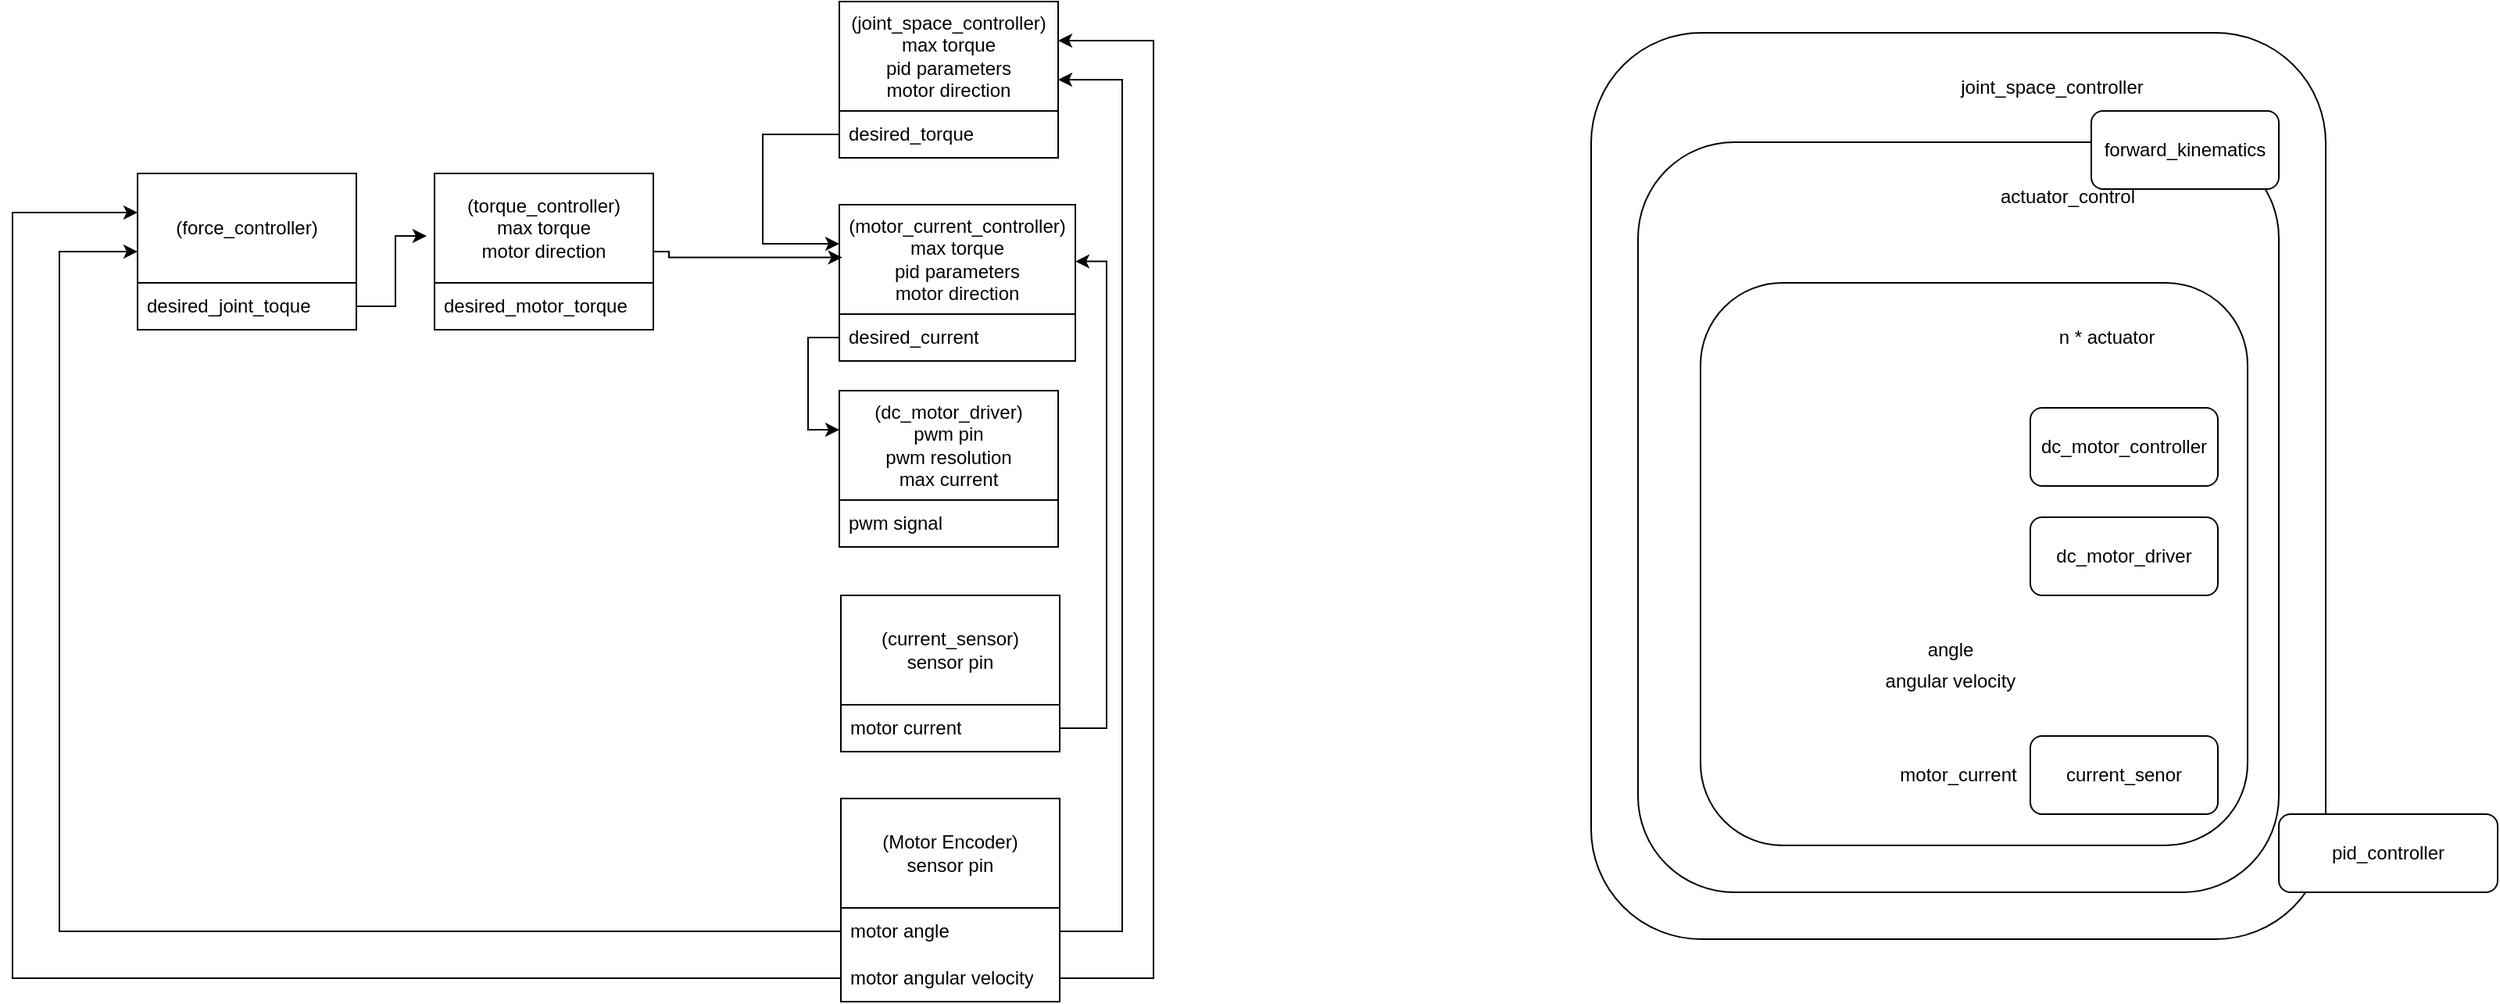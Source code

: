 <mxfile version="22.1.16" type="github">
  <diagram name="Page-1" id="DlFzQsnIKA9ZiB27n3Mt">
    <mxGraphModel dx="1950" dy="585" grid="1" gridSize="10" guides="1" tooltips="1" connect="1" arrows="1" fold="1" page="1" pageScale="1" pageWidth="850" pageHeight="1100" math="0" shadow="0">
      <root>
        <mxCell id="0" />
        <mxCell id="1" parent="0" />
        <mxCell id="I6wAZpbOmi5jrmN-gjg5-5" value="" style="rounded=1;whiteSpace=wrap;html=1;" vertex="1" parent="1">
          <mxGeometry x="260" y="40" width="470" height="580" as="geometry" />
        </mxCell>
        <mxCell id="I6wAZpbOmi5jrmN-gjg5-16" value="" style="rounded=1;whiteSpace=wrap;html=1;" vertex="1" parent="1">
          <mxGeometry x="290" y="110" width="410" height="480" as="geometry" />
        </mxCell>
        <mxCell id="I6wAZpbOmi5jrmN-gjg5-1" value="" style="rounded=1;whiteSpace=wrap;html=1;" vertex="1" parent="1">
          <mxGeometry x="330" y="200" width="350" height="360" as="geometry" />
        </mxCell>
        <mxCell id="I6wAZpbOmi5jrmN-gjg5-2" value="dc_motor_controller" style="rounded=1;whiteSpace=wrap;html=1;" vertex="1" parent="1">
          <mxGeometry x="541" y="280" width="120" height="50" as="geometry" />
        </mxCell>
        <mxCell id="I6wAZpbOmi5jrmN-gjg5-20" style="edgeStyle=orthogonalEdgeStyle;rounded=0;orthogonalLoop=1;jettySize=auto;html=1;exitX=1;exitY=0.5;exitDx=0;exitDy=0;" edge="1" parent="1" source="I6wAZpbOmi5jrmN-gjg5-3">
          <mxGeometry relative="1" as="geometry">
            <mxPoint x="650" y="365" as="targetPoint" />
          </mxGeometry>
        </mxCell>
        <mxCell id="I6wAZpbOmi5jrmN-gjg5-3" value="dc_motor_driver" style="rounded=1;whiteSpace=wrap;html=1;" vertex="1" parent="1">
          <mxGeometry x="541" y="350" width="120" height="50" as="geometry" />
        </mxCell>
        <mxCell id="I6wAZpbOmi5jrmN-gjg5-4" value="forward_kinematics" style="rounded=1;whiteSpace=wrap;html=1;" vertex="1" parent="1">
          <mxGeometry x="580" y="90" width="120" height="50" as="geometry" />
        </mxCell>
        <mxCell id="I6wAZpbOmi5jrmN-gjg5-6" value="pid_controller" style="rounded=1;whiteSpace=wrap;html=1;" vertex="1" parent="1">
          <mxGeometry x="700" y="540" width="140" height="50" as="geometry" />
        </mxCell>
        <mxCell id="I6wAZpbOmi5jrmN-gjg5-8" value="current_senor" style="rounded=1;whiteSpace=wrap;html=1;" vertex="1" parent="1">
          <mxGeometry x="541" y="490" width="120" height="50" as="geometry" />
        </mxCell>
        <mxCell id="I6wAZpbOmi5jrmN-gjg5-17" value="actuator_control" style="text;html=1;strokeColor=none;fillColor=none;align=center;verticalAlign=middle;whiteSpace=wrap;rounded=0;" vertex="1" parent="1">
          <mxGeometry x="535" y="130" width="60" height="30" as="geometry" />
        </mxCell>
        <mxCell id="I6wAZpbOmi5jrmN-gjg5-18" value="n * actuator" style="text;html=1;strokeColor=none;fillColor=none;align=center;verticalAlign=middle;whiteSpace=wrap;rounded=0;" vertex="1" parent="1">
          <mxGeometry x="545" y="220" width="90" height="30" as="geometry" />
        </mxCell>
        <mxCell id="I6wAZpbOmi5jrmN-gjg5-19" value="joint_space_controller" style="text;html=1;strokeColor=none;fillColor=none;align=center;verticalAlign=middle;whiteSpace=wrap;rounded=0;" vertex="1" parent="1">
          <mxGeometry x="525" y="60" width="60" height="30" as="geometry" />
        </mxCell>
        <mxCell id="I6wAZpbOmi5jrmN-gjg5-28" value="motor_current" style="text;html=1;strokeColor=none;fillColor=none;align=center;verticalAlign=middle;whiteSpace=wrap;rounded=0;" vertex="1" parent="1">
          <mxGeometry x="465" y="500" width="60" height="30" as="geometry" />
        </mxCell>
        <mxCell id="I6wAZpbOmi5jrmN-gjg5-29" value="angle" style="text;html=1;strokeColor=none;fillColor=none;align=center;verticalAlign=middle;whiteSpace=wrap;rounded=0;" vertex="1" parent="1">
          <mxGeometry x="440" y="420" width="100" height="30" as="geometry" />
        </mxCell>
        <mxCell id="I6wAZpbOmi5jrmN-gjg5-30" value="angular velocity" style="text;html=1;strokeColor=none;fillColor=none;align=center;verticalAlign=middle;whiteSpace=wrap;rounded=0;" vertex="1" parent="1">
          <mxGeometry x="440" y="440" width="100" height="30" as="geometry" />
        </mxCell>
        <mxCell id="I6wAZpbOmi5jrmN-gjg5-31" value="(Motor Encoder)&lt;br&gt;sensor pin" style="swimlane;fontStyle=0;childLayout=stackLayout;horizontal=1;startSize=70;horizontalStack=0;resizeParent=1;resizeParentMax=0;resizeLast=0;collapsible=1;marginBottom=0;whiteSpace=wrap;html=1;" vertex="1" parent="1">
          <mxGeometry x="-220" y="530" width="140" height="130" as="geometry" />
        </mxCell>
        <mxCell id="I6wAZpbOmi5jrmN-gjg5-32" value="motor angle" style="text;strokeColor=none;fillColor=none;align=left;verticalAlign=middle;spacingLeft=4;spacingRight=4;overflow=hidden;points=[[0,0.5],[1,0.5]];portConstraint=eastwest;rotatable=0;whiteSpace=wrap;html=1;" vertex="1" parent="I6wAZpbOmi5jrmN-gjg5-31">
          <mxGeometry y="70" width="140" height="30" as="geometry" />
        </mxCell>
        <mxCell id="I6wAZpbOmi5jrmN-gjg5-33" value="motor angular velocity" style="text;strokeColor=none;fillColor=none;align=left;verticalAlign=middle;spacingLeft=4;spacingRight=4;overflow=hidden;points=[[0,0.5],[1,0.5]];portConstraint=eastwest;rotatable=0;whiteSpace=wrap;html=1;" vertex="1" parent="I6wAZpbOmi5jrmN-gjg5-31">
          <mxGeometry y="100" width="140" height="30" as="geometry" />
        </mxCell>
        <mxCell id="I6wAZpbOmi5jrmN-gjg5-36" value="(dc_motor_driver)&lt;br&gt;pwm pin&lt;br&gt;pwm resolution&lt;br&gt;max current" style="swimlane;fontStyle=0;childLayout=stackLayout;horizontal=1;startSize=70;horizontalStack=0;resizeParent=1;resizeParentMax=0;resizeLast=0;collapsible=1;marginBottom=0;whiteSpace=wrap;html=1;" vertex="1" parent="1">
          <mxGeometry x="-221" y="269" width="140" height="100" as="geometry" />
        </mxCell>
        <mxCell id="I6wAZpbOmi5jrmN-gjg5-37" value="pwm signal" style="text;strokeColor=none;fillColor=none;align=left;verticalAlign=middle;spacingLeft=4;spacingRight=4;overflow=hidden;points=[[0,0.5],[1,0.5]];portConstraint=eastwest;rotatable=0;whiteSpace=wrap;html=1;" vertex="1" parent="I6wAZpbOmi5jrmN-gjg5-36">
          <mxGeometry y="70" width="140" height="30" as="geometry" />
        </mxCell>
        <mxCell id="I6wAZpbOmi5jrmN-gjg5-39" value="(current_sensor)&lt;br&gt;sensor pin" style="swimlane;fontStyle=0;childLayout=stackLayout;horizontal=1;startSize=70;horizontalStack=0;resizeParent=1;resizeParentMax=0;resizeLast=0;collapsible=1;marginBottom=0;whiteSpace=wrap;html=1;" vertex="1" parent="1">
          <mxGeometry x="-220" y="400" width="140" height="100" as="geometry" />
        </mxCell>
        <mxCell id="I6wAZpbOmi5jrmN-gjg5-40" value="motor current" style="text;strokeColor=none;fillColor=none;align=left;verticalAlign=middle;spacingLeft=4;spacingRight=4;overflow=hidden;points=[[0,0.5],[1,0.5]];portConstraint=eastwest;rotatable=0;whiteSpace=wrap;html=1;" vertex="1" parent="I6wAZpbOmi5jrmN-gjg5-39">
          <mxGeometry y="70" width="140" height="30" as="geometry" />
        </mxCell>
        <mxCell id="I6wAZpbOmi5jrmN-gjg5-41" value="(motor_current_controller)&lt;br&gt;max torque&lt;br&gt;pid parameters&lt;br&gt;motor direction" style="swimlane;fontStyle=0;childLayout=stackLayout;horizontal=1;startSize=70;horizontalStack=0;resizeParent=1;resizeParentMax=0;resizeLast=0;collapsible=1;marginBottom=0;whiteSpace=wrap;html=1;" vertex="1" parent="1">
          <mxGeometry x="-221" y="150" width="151" height="100" as="geometry" />
        </mxCell>
        <mxCell id="I6wAZpbOmi5jrmN-gjg5-42" value="desired_current" style="text;strokeColor=none;fillColor=none;align=left;verticalAlign=middle;spacingLeft=4;spacingRight=4;overflow=hidden;points=[[0,0.5],[1,0.5]];portConstraint=eastwest;rotatable=0;whiteSpace=wrap;html=1;" vertex="1" parent="I6wAZpbOmi5jrmN-gjg5-41">
          <mxGeometry y="70" width="151" height="30" as="geometry" />
        </mxCell>
        <mxCell id="I6wAZpbOmi5jrmN-gjg5-44" style="edgeStyle=orthogonalEdgeStyle;rounded=0;orthogonalLoop=1;jettySize=auto;html=1;exitX=0;exitY=0.5;exitDx=0;exitDy=0;entryX=0;entryY=0.25;entryDx=0;entryDy=0;" edge="1" parent="1" source="I6wAZpbOmi5jrmN-gjg5-42" target="I6wAZpbOmi5jrmN-gjg5-36">
          <mxGeometry relative="1" as="geometry" />
        </mxCell>
        <mxCell id="I6wAZpbOmi5jrmN-gjg5-46" value="(joint_space_controller)&lt;br&gt;max torque&lt;br&gt;pid parameters&lt;br&gt;motor direction" style="swimlane;fontStyle=0;childLayout=stackLayout;horizontal=1;startSize=70;horizontalStack=0;resizeParent=1;resizeParentMax=0;resizeLast=0;collapsible=1;marginBottom=0;whiteSpace=wrap;html=1;" vertex="1" parent="1">
          <mxGeometry x="-221" y="20" width="140" height="100" as="geometry" />
        </mxCell>
        <mxCell id="I6wAZpbOmi5jrmN-gjg5-47" value="desired_torque" style="text;strokeColor=none;fillColor=none;align=left;verticalAlign=middle;spacingLeft=4;spacingRight=4;overflow=hidden;points=[[0,0.5],[1,0.5]];portConstraint=eastwest;rotatable=0;whiteSpace=wrap;html=1;" vertex="1" parent="I6wAZpbOmi5jrmN-gjg5-46">
          <mxGeometry y="70" width="140" height="30" as="geometry" />
        </mxCell>
        <mxCell id="I6wAZpbOmi5jrmN-gjg5-48" style="edgeStyle=orthogonalEdgeStyle;rounded=0;orthogonalLoop=1;jettySize=auto;html=1;exitX=0;exitY=0.5;exitDx=0;exitDy=0;entryX=0;entryY=0.25;entryDx=0;entryDy=0;" edge="1" parent="1" source="I6wAZpbOmi5jrmN-gjg5-47" target="I6wAZpbOmi5jrmN-gjg5-41">
          <mxGeometry relative="1" as="geometry">
            <Array as="points">
              <mxPoint x="-270" y="105" />
              <mxPoint x="-270" y="175" />
            </Array>
          </mxGeometry>
        </mxCell>
        <mxCell id="I6wAZpbOmi5jrmN-gjg5-49" style="edgeStyle=orthogonalEdgeStyle;rounded=0;orthogonalLoop=1;jettySize=auto;html=1;exitX=1;exitY=0.5;exitDx=0;exitDy=0;entryX=1;entryY=0.5;entryDx=0;entryDy=0;" edge="1" parent="1" source="I6wAZpbOmi5jrmN-gjg5-32" target="I6wAZpbOmi5jrmN-gjg5-46">
          <mxGeometry relative="1" as="geometry">
            <Array as="points">
              <mxPoint x="-40" y="615" />
              <mxPoint x="-40" y="70" />
            </Array>
          </mxGeometry>
        </mxCell>
        <mxCell id="I6wAZpbOmi5jrmN-gjg5-50" style="edgeStyle=orthogonalEdgeStyle;rounded=0;orthogonalLoop=1;jettySize=auto;html=1;exitX=1;exitY=0.5;exitDx=0;exitDy=0;entryX=1;entryY=0.25;entryDx=0;entryDy=0;" edge="1" parent="1" source="I6wAZpbOmi5jrmN-gjg5-33" target="I6wAZpbOmi5jrmN-gjg5-46">
          <mxGeometry relative="1" as="geometry">
            <Array as="points">
              <mxPoint x="-20" y="645" />
              <mxPoint x="-20" y="45" />
            </Array>
          </mxGeometry>
        </mxCell>
        <mxCell id="I6wAZpbOmi5jrmN-gjg5-51" value="(torque_controller)&lt;br&gt;max torque&lt;br&gt;motor direction" style="swimlane;fontStyle=0;childLayout=stackLayout;horizontal=1;startSize=70;horizontalStack=0;resizeParent=1;resizeParentMax=0;resizeLast=0;collapsible=1;marginBottom=0;whiteSpace=wrap;html=1;" vertex="1" parent="1">
          <mxGeometry x="-480" y="130" width="140" height="100" as="geometry" />
        </mxCell>
        <mxCell id="I6wAZpbOmi5jrmN-gjg5-52" value="desired_motor_torque" style="text;strokeColor=none;fillColor=none;align=left;verticalAlign=middle;spacingLeft=4;spacingRight=4;overflow=hidden;points=[[0,0.5],[1,0.5]];portConstraint=eastwest;rotatable=0;whiteSpace=wrap;html=1;" vertex="1" parent="I6wAZpbOmi5jrmN-gjg5-51">
          <mxGeometry y="70" width="140" height="30" as="geometry" />
        </mxCell>
        <mxCell id="I6wAZpbOmi5jrmN-gjg5-54" style="edgeStyle=orthogonalEdgeStyle;rounded=0;orthogonalLoop=1;jettySize=auto;html=1;exitX=1;exitY=0.5;exitDx=0;exitDy=0;entryX=0.012;entryY=0.338;entryDx=0;entryDy=0;entryPerimeter=0;" edge="1" parent="1" source="I6wAZpbOmi5jrmN-gjg5-51" target="I6wAZpbOmi5jrmN-gjg5-41">
          <mxGeometry relative="1" as="geometry">
            <Array as="points">
              <mxPoint x="-330" y="180" />
              <mxPoint x="-330" y="184" />
            </Array>
          </mxGeometry>
        </mxCell>
        <mxCell id="I6wAZpbOmi5jrmN-gjg5-56" value="(force_controller)&lt;br&gt;" style="swimlane;fontStyle=0;childLayout=stackLayout;horizontal=1;startSize=70;horizontalStack=0;resizeParent=1;resizeParentMax=0;resizeLast=0;collapsible=1;marginBottom=0;whiteSpace=wrap;html=1;" vertex="1" parent="1">
          <mxGeometry x="-670" y="130" width="140" height="100" as="geometry" />
        </mxCell>
        <mxCell id="I6wAZpbOmi5jrmN-gjg5-57" value="desired_joint_toque" style="text;strokeColor=none;fillColor=none;align=left;verticalAlign=middle;spacingLeft=4;spacingRight=4;overflow=hidden;points=[[0,0.5],[1,0.5]];portConstraint=eastwest;rotatable=0;whiteSpace=wrap;html=1;" vertex="1" parent="I6wAZpbOmi5jrmN-gjg5-56">
          <mxGeometry y="70" width="140" height="30" as="geometry" />
        </mxCell>
        <mxCell id="I6wAZpbOmi5jrmN-gjg5-58" style="edgeStyle=orthogonalEdgeStyle;rounded=0;orthogonalLoop=1;jettySize=auto;html=1;exitX=0;exitY=0.5;exitDx=0;exitDy=0;entryX=0;entryY=0.5;entryDx=0;entryDy=0;" edge="1" parent="1" source="I6wAZpbOmi5jrmN-gjg5-32" target="I6wAZpbOmi5jrmN-gjg5-56">
          <mxGeometry relative="1" as="geometry">
            <Array as="points">
              <mxPoint x="-720" y="615" />
              <mxPoint x="-720" y="180" />
              <mxPoint x="-680" y="180" />
            </Array>
          </mxGeometry>
        </mxCell>
        <mxCell id="I6wAZpbOmi5jrmN-gjg5-59" style="edgeStyle=orthogonalEdgeStyle;rounded=0;orthogonalLoop=1;jettySize=auto;html=1;exitX=0;exitY=0.5;exitDx=0;exitDy=0;entryX=0;entryY=0.25;entryDx=0;entryDy=0;" edge="1" parent="1" source="I6wAZpbOmi5jrmN-gjg5-33" target="I6wAZpbOmi5jrmN-gjg5-56">
          <mxGeometry relative="1" as="geometry">
            <Array as="points">
              <mxPoint x="-750" y="645" />
              <mxPoint x="-750" y="155" />
            </Array>
          </mxGeometry>
        </mxCell>
        <mxCell id="I6wAZpbOmi5jrmN-gjg5-60" style="edgeStyle=orthogonalEdgeStyle;rounded=0;orthogonalLoop=1;jettySize=auto;html=1;exitX=1;exitY=0.5;exitDx=0;exitDy=0;entryX=-0.036;entryY=0.4;entryDx=0;entryDy=0;entryPerimeter=0;" edge="1" parent="1" source="I6wAZpbOmi5jrmN-gjg5-57" target="I6wAZpbOmi5jrmN-gjg5-51">
          <mxGeometry relative="1" as="geometry" />
        </mxCell>
        <mxCell id="I6wAZpbOmi5jrmN-gjg5-61" style="edgeStyle=orthogonalEdgeStyle;rounded=0;orthogonalLoop=1;jettySize=auto;html=1;exitX=1;exitY=0.5;exitDx=0;exitDy=0;entryX=1;entryY=0.363;entryDx=0;entryDy=0;entryPerimeter=0;" edge="1" parent="1" source="I6wAZpbOmi5jrmN-gjg5-40" target="I6wAZpbOmi5jrmN-gjg5-41">
          <mxGeometry relative="1" as="geometry" />
        </mxCell>
      </root>
    </mxGraphModel>
  </diagram>
</mxfile>
